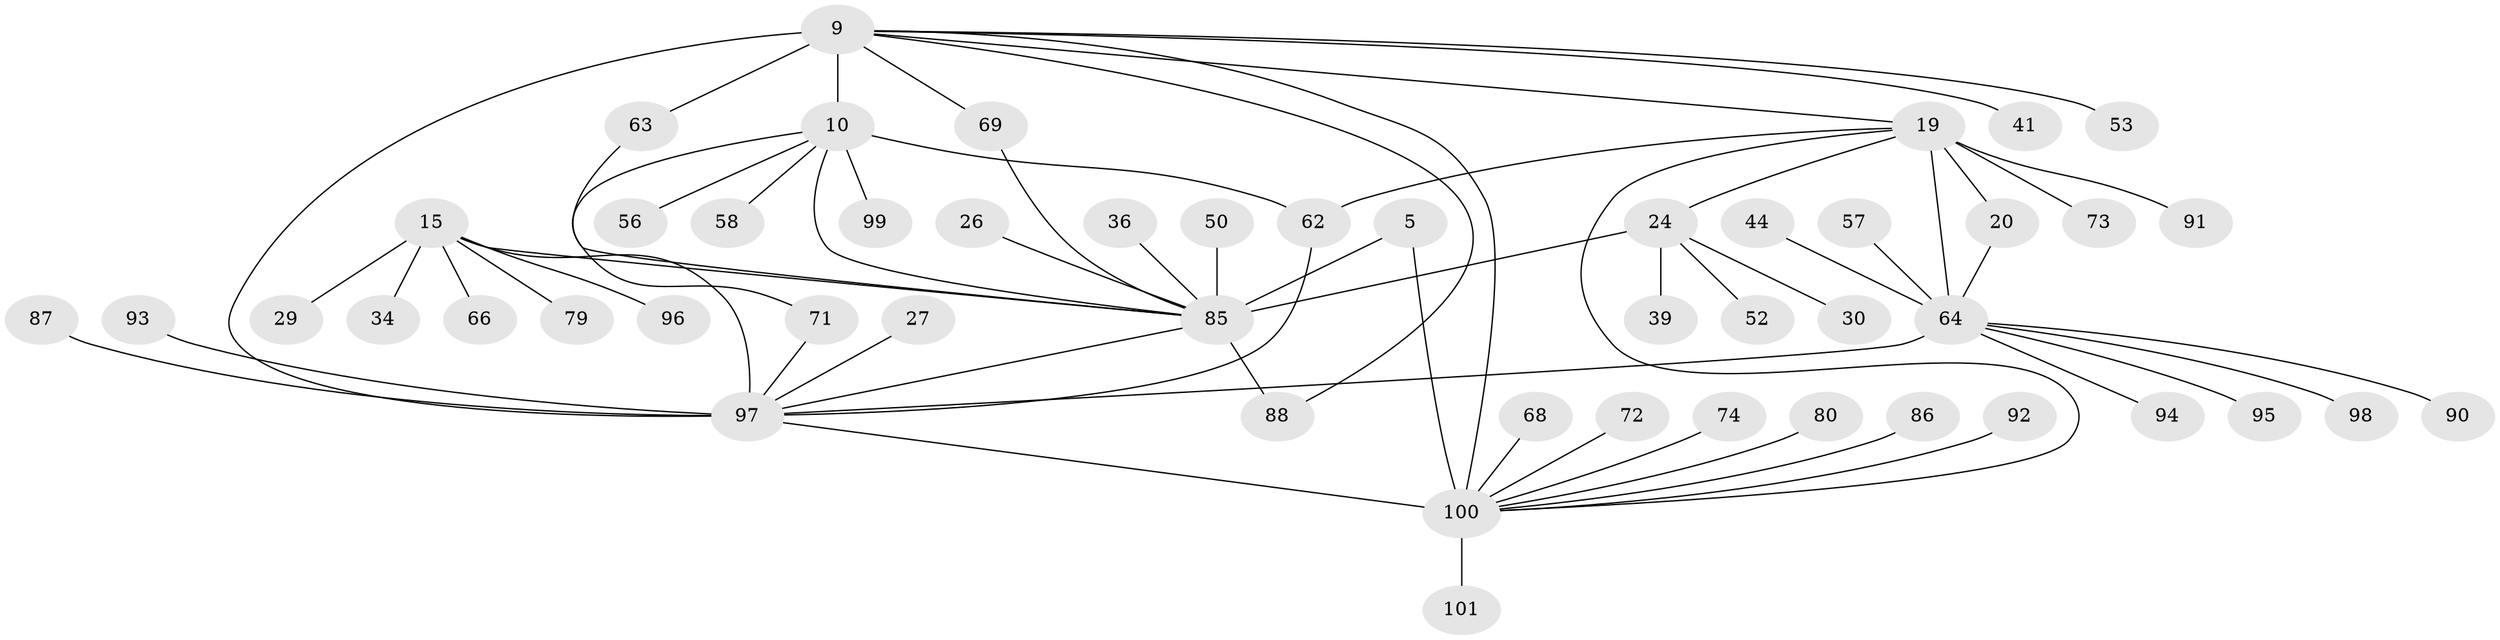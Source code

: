 // original degree distribution, {6: 0.04950495049504951, 8: 0.039603960396039604, 4: 0.04950495049504951, 13: 0.019801980198019802, 5: 0.0297029702970297, 7: 0.0594059405940594, 9: 0.009900990099009901, 10: 0.019801980198019802, 1: 0.5346534653465347, 3: 0.0594059405940594, 2: 0.12871287128712872}
// Generated by graph-tools (version 1.1) at 2025/54/03/09/25 04:54:04]
// undirected, 50 vertices, 63 edges
graph export_dot {
graph [start="1"]
  node [color=gray90,style=filled];
  5 [super="+3"];
  9 [super="+7"];
  10 [super="+8"];
  15 [super="+14"];
  19 [super="+17"];
  20;
  24 [super="+21"];
  26;
  27;
  29;
  30;
  34;
  36;
  39;
  41;
  44;
  50;
  52;
  53;
  56;
  57;
  58 [super="+46"];
  62 [super="+47"];
  63;
  64 [super="+45+32+42"];
  66;
  68;
  69 [super="+35"];
  71 [super="+61"];
  72;
  73;
  74 [super="+33+54"];
  79;
  80;
  85 [super="+23+25"];
  86;
  87;
  88 [super="+75+77"];
  90;
  91;
  92 [super="+78"];
  93 [super="+65"];
  94;
  95;
  96;
  97 [super="+82+11+40+70+84+13"];
  98 [super="+89"];
  99;
  100 [super="+31+76+67"];
  101;
  5 -- 85;
  5 -- 100 [weight=6];
  9 -- 10 [weight=6];
  9 -- 41;
  9 -- 53;
  9 -- 69;
  9 -- 19;
  9 -- 88;
  9 -- 63;
  9 -- 97 [weight=3];
  9 -- 100;
  10 -- 99;
  10 -- 56;
  10 -- 62;
  10 -- 71;
  10 -- 58;
  10 -- 85;
  15 -- 66;
  15 -- 96;
  15 -- 34;
  15 -- 79;
  15 -- 29;
  15 -- 97 [weight=6];
  15 -- 85;
  19 -- 20 [weight=2];
  19 -- 24;
  19 -- 73;
  19 -- 91;
  19 -- 62;
  19 -- 64 [weight=4];
  19 -- 100;
  20 -- 64 [weight=2];
  24 -- 52;
  24 -- 39;
  24 -- 30;
  24 -- 85 [weight=6];
  26 -- 85;
  27 -- 97;
  36 -- 85;
  44 -- 64;
  50 -- 85;
  57 -- 64;
  62 -- 97;
  63 -- 85;
  64 -- 97;
  64 -- 98;
  64 -- 90;
  64 -- 94;
  64 -- 95;
  68 -- 100;
  69 -- 85;
  71 -- 97;
  72 -- 100;
  74 -- 100;
  80 -- 100;
  85 -- 97 [weight=2];
  85 -- 88;
  86 -- 100;
  87 -- 97;
  92 -- 100;
  93 -- 97;
  97 -- 100;
  100 -- 101;
}
